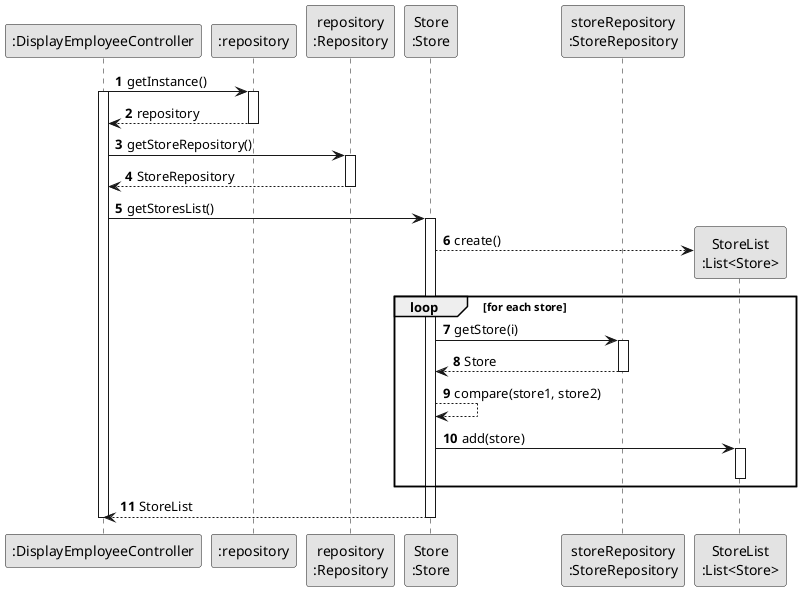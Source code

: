 @startuml
skinparam monochrome true
skinparam packageStyle rectangle
skinparam shadowing false

autonumber

'hide footbox
participant ":DisplayEmployeeController" as DisplayEmployeeController
participant ":repository" as RepositorySingleton
participant "repository\n:Repository" as repository
participant "Store\n:Store" as Store
participant "storeRepository\n:StoreRepository" as StoreRepository
participant "StoreList\n:List<Store>" as StoreList

    DisplayEmployeeController -> RepositorySingleton : getInstance()
        activate RepositorySingleton

    activate DisplayEmployeeController

                RepositorySingleton --> DisplayEmployeeController : repository

            deactivate RepositorySingleton

            DisplayEmployeeController -> repository : getStoreRepository()

            activate repository

                repository --> DisplayEmployeeController : StoreRepository

            deactivate repository

                DisplayEmployeeController -> Store : getStoresList()
                activate Store

                create StoreList
                Store --> StoreList** : create()

                    loop for each store
                    
                        Store -> StoreRepository : getStore(i)
                        activate StoreRepository
                        StoreRepository --> Store : Store
                        deactivate StoreRepository

                        Store --> Store : compare(store1, store2)

                        Store -> StoreList : add(store)
                        activate StoreList
                        deactivate StoreList
 
                    end

                Store --> DisplayEmployeeController : StoreList

                deactivate Store
deactivate DisplayEmployeeController
@enduml
